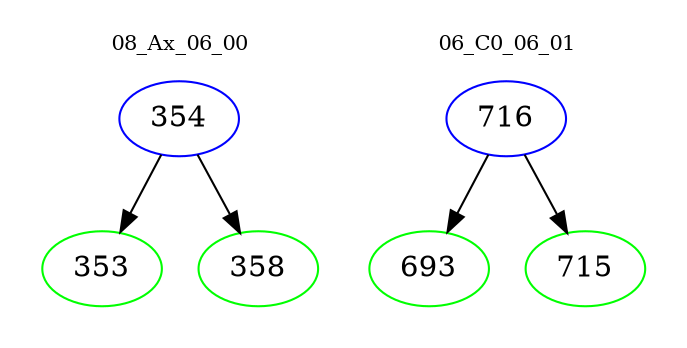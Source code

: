 digraph{
subgraph cluster_0 {
color = white
label = "08_Ax_06_00";
fontsize=10;
T0_354 [label="354", color="blue"]
T0_354 -> T0_353 [color="black"]
T0_353 [label="353", color="green"]
T0_354 -> T0_358 [color="black"]
T0_358 [label="358", color="green"]
}
subgraph cluster_1 {
color = white
label = "06_C0_06_01";
fontsize=10;
T1_716 [label="716", color="blue"]
T1_716 -> T1_693 [color="black"]
T1_693 [label="693", color="green"]
T1_716 -> T1_715 [color="black"]
T1_715 [label="715", color="green"]
}
}
